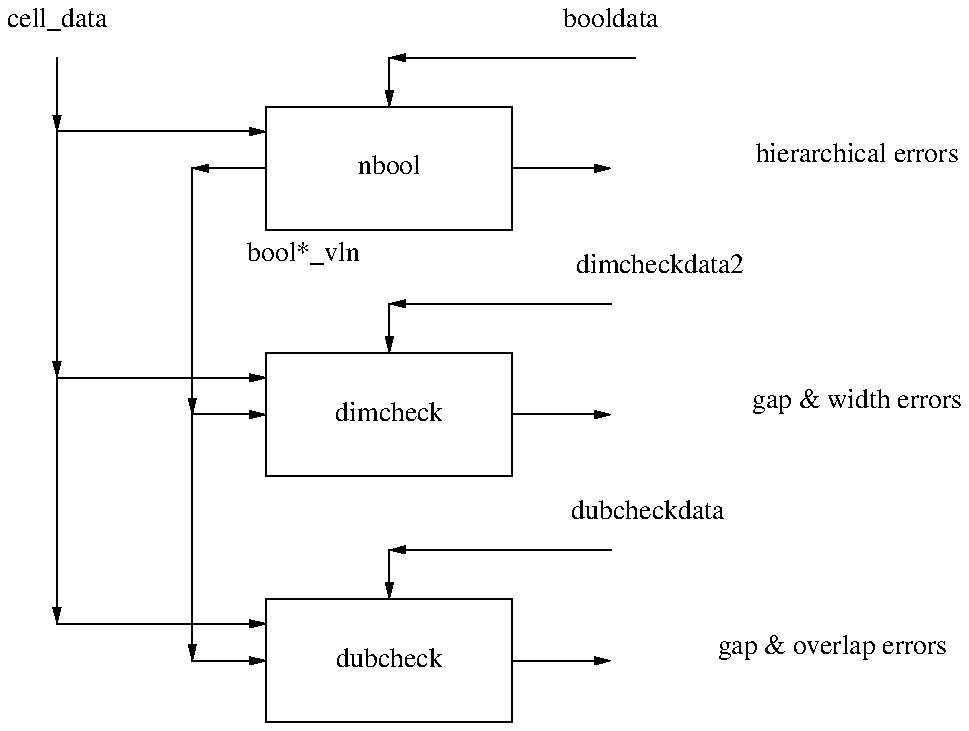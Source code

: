 .PS 4.0i
scale = .1

arrow from (0.150000, 0.420000) to (0.277500, 0.420000)
box at (0.352500, 0.247500) wid 0.150000 ht 0.075000 "dubcheck"
box at (0.352500, 0.397500) wid 0.150000 ht 0.075000 "dimcheck"
box at (0.352500, 0.547500) wid 0.150000 ht 0.075000 "nbool"
arrow from (0.277500, 0.547500) to (0.232500, 0.547500)
arrow from (0.232500, 0.547500) to (0.232500, 0.397500)
arrow from (0.232500, 0.397500) to (0.277500, 0.397500)
arrow from (0.232500, 0.397500) to (0.232500, 0.247500)
arrow from (0.232500, 0.247500) to (0.277500, 0.247500)
arrow from (0.427500, 0.547500) to (0.487500, 0.547500)
arrow from (0.427500, 0.397500) to (0.487500, 0.397500)
arrow from (0.427500, 0.247500) to (0.487500, 0.247500)
"hierarchical errors" at (0.637500, 0.555000)
"gap & width errors" at (0.637500, 0.405000)
"gap & overlap errors" at (0.622500, 0.255000)
arrow from (0.352500, 0.615000) to (0.352500, 0.585000)
arrow from (0.502500, 0.615000) to (0.352500, 0.615000)
arrow from (0.352500, 0.465000) to (0.352500, 0.435000)
arrow from (0.487500, 0.465000) to (0.352500, 0.465000)
arrow from (0.352500, 0.315000) to (0.352500, 0.285000)
arrow from (0.487500, 0.315000) to (0.352500, 0.315000)
"booldata" at (0.487500, 0.637500)
"dimcheckdata2" at (0.517500, 0.487500)
"dubcheckdata" at (0.510000, 0.337500)
arrow from (0.150000, 0.570000) to (0.277500, 0.570000)
arrow from (0.150000, 0.615000) to (0.150000, 0.570000)
arrow from (0.150000, 0.570000) to (0.150000, 0.420000)
arrow from (0.150000, 0.420000) to (0.150000, 0.270000)
arrow from (0.150000, 0.270000) to (0.277500, 0.270000)
"cell_data" at (0.150000, 0.637500)
"bool*_vln" at (0.300000, 0.495000)
.PE
